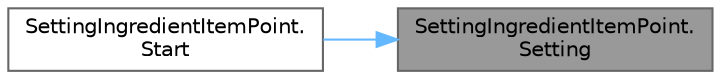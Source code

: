 digraph "SettingIngredientItemPoint.Setting"
{
 // LATEX_PDF_SIZE
  bgcolor="transparent";
  edge [fontname=Helvetica,fontsize=10,labelfontname=Helvetica,labelfontsize=10];
  node [fontname=Helvetica,fontsize=10,shape=box,height=0.2,width=0.4];
  rankdir="RL";
  Node1 [id="Node000001",label="SettingIngredientItemPoint.\lSetting",height=0.2,width=0.4,color="gray40", fillcolor="grey60", style="filled", fontcolor="black",tooltip=" "];
  Node1 -> Node2 [id="edge1_Node000001_Node000002",dir="back",color="steelblue1",style="solid",tooltip=" "];
  Node2 [id="Node000002",label="SettingIngredientItemPoint.\lStart",height=0.2,width=0.4,color="grey40", fillcolor="white", style="filled",URL="$class_setting_ingredient_item_point.html#a888b2989438877907ec9e979d1ca5f29",tooltip=" "];
}
